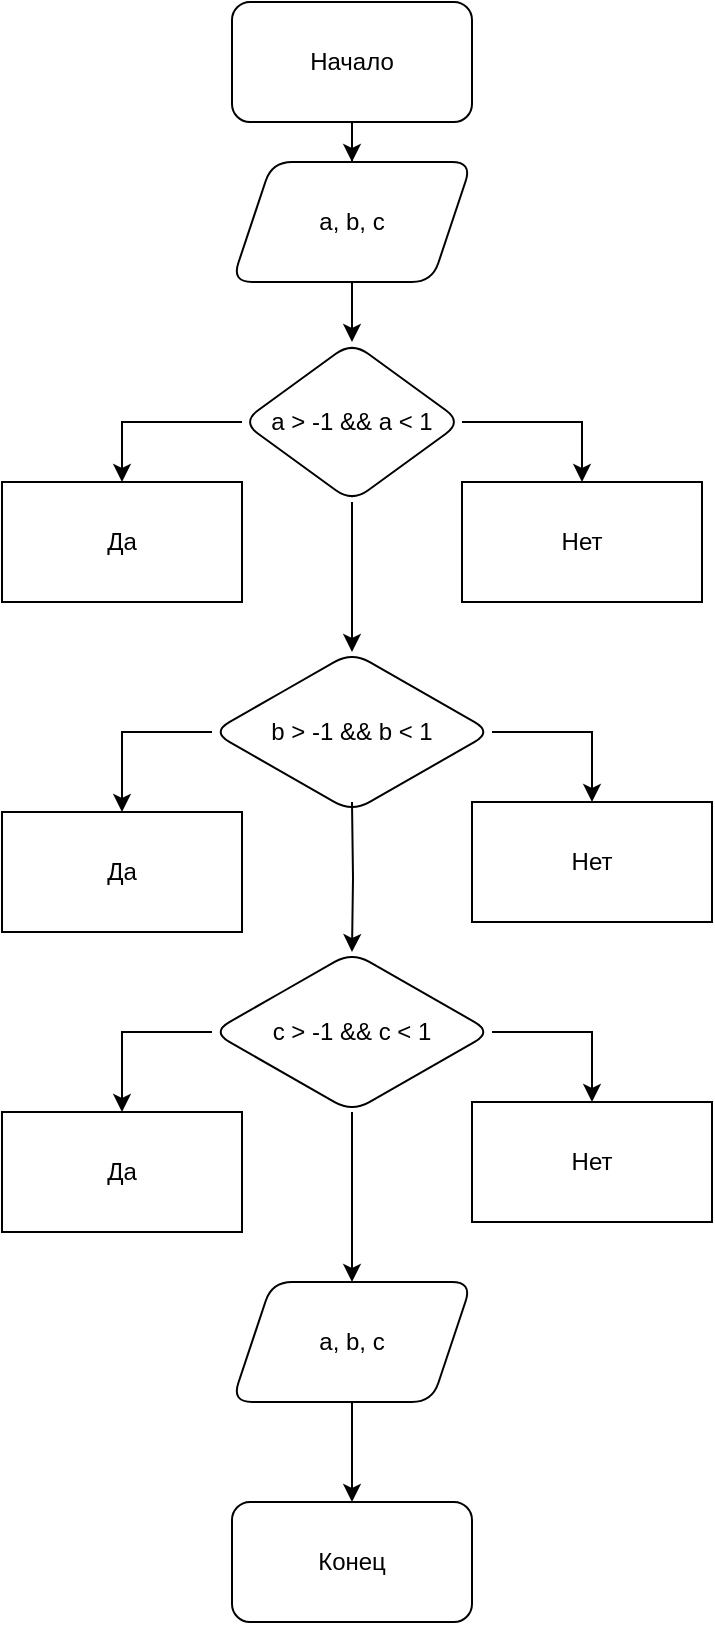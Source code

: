 <mxfile version="28.2.7">
  <diagram name="Страница — 1" id="KgwtYNFD9l3FrgeyyXYj">
    <mxGraphModel dx="1949" dy="889" grid="1" gridSize="10" guides="1" tooltips="1" connect="1" arrows="1" fold="1" page="1" pageScale="1" pageWidth="827" pageHeight="1169" math="0" shadow="0">
      <root>
        <mxCell id="0" />
        <mxCell id="1" parent="0" />
        <mxCell id="6mh1XwxSeYeHlbQQtR5O-3" value="" style="edgeStyle=orthogonalEdgeStyle;rounded=0;orthogonalLoop=1;jettySize=auto;html=1;" edge="1" parent="1" source="6mh1XwxSeYeHlbQQtR5O-1" target="6mh1XwxSeYeHlbQQtR5O-2">
          <mxGeometry relative="1" as="geometry" />
        </mxCell>
        <mxCell id="6mh1XwxSeYeHlbQQtR5O-1" value="Начало" style="rounded=1;whiteSpace=wrap;html=1;" vertex="1" parent="1">
          <mxGeometry x="350" y="260" width="120" height="60" as="geometry" />
        </mxCell>
        <mxCell id="6mh1XwxSeYeHlbQQtR5O-5" value="" style="edgeStyle=orthogonalEdgeStyle;rounded=0;orthogonalLoop=1;jettySize=auto;html=1;" edge="1" parent="1" source="6mh1XwxSeYeHlbQQtR5O-2" target="6mh1XwxSeYeHlbQQtR5O-4">
          <mxGeometry relative="1" as="geometry" />
        </mxCell>
        <mxCell id="6mh1XwxSeYeHlbQQtR5O-2" value="a, b, c" style="shape=parallelogram;perimeter=parallelogramPerimeter;whiteSpace=wrap;html=1;fixedSize=1;rounded=1;" vertex="1" parent="1">
          <mxGeometry x="350" y="340" width="120" height="60" as="geometry" />
        </mxCell>
        <mxCell id="6mh1XwxSeYeHlbQQtR5O-16" style="edgeStyle=orthogonalEdgeStyle;rounded=0;orthogonalLoop=1;jettySize=auto;html=1;exitX=0;exitY=0.5;exitDx=0;exitDy=0;entryX=0.5;entryY=0;entryDx=0;entryDy=0;" edge="1" parent="1" source="6mh1XwxSeYeHlbQQtR5O-4" target="6mh1XwxSeYeHlbQQtR5O-14">
          <mxGeometry relative="1" as="geometry" />
        </mxCell>
        <mxCell id="6mh1XwxSeYeHlbQQtR5O-17" style="edgeStyle=orthogonalEdgeStyle;rounded=0;orthogonalLoop=1;jettySize=auto;html=1;exitX=1;exitY=0.5;exitDx=0;exitDy=0;" edge="1" parent="1" source="6mh1XwxSeYeHlbQQtR5O-4" target="6mh1XwxSeYeHlbQQtR5O-13">
          <mxGeometry relative="1" as="geometry" />
        </mxCell>
        <mxCell id="6mh1XwxSeYeHlbQQtR5O-20" value="" style="edgeStyle=orthogonalEdgeStyle;rounded=0;orthogonalLoop=1;jettySize=auto;html=1;" edge="1" parent="1" source="6mh1XwxSeYeHlbQQtR5O-4" target="6mh1XwxSeYeHlbQQtR5O-19">
          <mxGeometry relative="1" as="geometry" />
        </mxCell>
        <mxCell id="6mh1XwxSeYeHlbQQtR5O-4" value="a &gt; -1 &amp;&amp; a &lt; 1" style="rhombus;whiteSpace=wrap;html=1;rounded=1;" vertex="1" parent="1">
          <mxGeometry x="355" y="430" width="110" height="80" as="geometry" />
        </mxCell>
        <mxCell id="6mh1XwxSeYeHlbQQtR5O-13" value="Нет" style="rounded=0;whiteSpace=wrap;html=1;" vertex="1" parent="1">
          <mxGeometry x="465" y="500" width="120" height="60" as="geometry" />
        </mxCell>
        <mxCell id="6mh1XwxSeYeHlbQQtR5O-14" value="Да" style="rounded=0;whiteSpace=wrap;html=1;" vertex="1" parent="1">
          <mxGeometry x="235" y="500" width="120" height="60" as="geometry" />
        </mxCell>
        <mxCell id="6mh1XwxSeYeHlbQQtR5O-23" style="edgeStyle=orthogonalEdgeStyle;rounded=0;orthogonalLoop=1;jettySize=auto;html=1;exitX=0;exitY=0.5;exitDx=0;exitDy=0;entryX=0.5;entryY=0;entryDx=0;entryDy=0;" edge="1" parent="1" source="6mh1XwxSeYeHlbQQtR5O-19" target="6mh1XwxSeYeHlbQQtR5O-22">
          <mxGeometry relative="1" as="geometry" />
        </mxCell>
        <mxCell id="6mh1XwxSeYeHlbQQtR5O-24" style="edgeStyle=orthogonalEdgeStyle;rounded=0;orthogonalLoop=1;jettySize=auto;html=1;exitX=1;exitY=0.5;exitDx=0;exitDy=0;" edge="1" parent="1" source="6mh1XwxSeYeHlbQQtR5O-19" target="6mh1XwxSeYeHlbQQtR5O-21">
          <mxGeometry relative="1" as="geometry" />
        </mxCell>
        <mxCell id="6mh1XwxSeYeHlbQQtR5O-19" value="b &amp;gt; -1 &amp;amp;&amp;amp; b &amp;lt; 1" style="rhombus;whiteSpace=wrap;html=1;rounded=1;" vertex="1" parent="1">
          <mxGeometry x="340" y="585" width="140" height="80" as="geometry" />
        </mxCell>
        <mxCell id="6mh1XwxSeYeHlbQQtR5O-21" value="Нет" style="rounded=0;whiteSpace=wrap;html=1;" vertex="1" parent="1">
          <mxGeometry x="470" y="660" width="120" height="60" as="geometry" />
        </mxCell>
        <mxCell id="6mh1XwxSeYeHlbQQtR5O-22" value="Да" style="rounded=0;whiteSpace=wrap;html=1;" vertex="1" parent="1">
          <mxGeometry x="235" y="665" width="120" height="60" as="geometry" />
        </mxCell>
        <mxCell id="6mh1XwxSeYeHlbQQtR5O-28" value="" style="edgeStyle=orthogonalEdgeStyle;rounded=0;orthogonalLoop=1;jettySize=auto;html=1;" edge="1" parent="1" target="6mh1XwxSeYeHlbQQtR5O-31">
          <mxGeometry relative="1" as="geometry">
            <mxPoint x="410" y="660" as="sourcePoint" />
          </mxGeometry>
        </mxCell>
        <mxCell id="6mh1XwxSeYeHlbQQtR5O-29" style="edgeStyle=orthogonalEdgeStyle;rounded=0;orthogonalLoop=1;jettySize=auto;html=1;exitX=0;exitY=0.5;exitDx=0;exitDy=0;entryX=0.5;entryY=0;entryDx=0;entryDy=0;" edge="1" parent="1" source="6mh1XwxSeYeHlbQQtR5O-31" target="6mh1XwxSeYeHlbQQtR5O-33">
          <mxGeometry relative="1" as="geometry" />
        </mxCell>
        <mxCell id="6mh1XwxSeYeHlbQQtR5O-30" style="edgeStyle=orthogonalEdgeStyle;rounded=0;orthogonalLoop=1;jettySize=auto;html=1;exitX=1;exitY=0.5;exitDx=0;exitDy=0;" edge="1" parent="1" source="6mh1XwxSeYeHlbQQtR5O-31" target="6mh1XwxSeYeHlbQQtR5O-32">
          <mxGeometry relative="1" as="geometry" />
        </mxCell>
        <mxCell id="6mh1XwxSeYeHlbQQtR5O-35" value="" style="edgeStyle=orthogonalEdgeStyle;rounded=0;orthogonalLoop=1;jettySize=auto;html=1;" edge="1" parent="1" source="6mh1XwxSeYeHlbQQtR5O-31" target="6mh1XwxSeYeHlbQQtR5O-34">
          <mxGeometry relative="1" as="geometry" />
        </mxCell>
        <mxCell id="6mh1XwxSeYeHlbQQtR5O-31" value="c &gt; -1 &amp;&amp; c &lt; 1" style="rhombus;whiteSpace=wrap;html=1;rounded=1;" vertex="1" parent="1">
          <mxGeometry x="340" y="735" width="140" height="80" as="geometry" />
        </mxCell>
        <mxCell id="6mh1XwxSeYeHlbQQtR5O-32" value="Нет" style="rounded=0;whiteSpace=wrap;html=1;" vertex="1" parent="1">
          <mxGeometry x="470" y="810" width="120" height="60" as="geometry" />
        </mxCell>
        <mxCell id="6mh1XwxSeYeHlbQQtR5O-33" value="Да" style="rounded=0;whiteSpace=wrap;html=1;" vertex="1" parent="1">
          <mxGeometry x="235" y="815" width="120" height="60" as="geometry" />
        </mxCell>
        <mxCell id="6mh1XwxSeYeHlbQQtR5O-37" value="" style="edgeStyle=orthogonalEdgeStyle;rounded=0;orthogonalLoop=1;jettySize=auto;html=1;" edge="1" parent="1" source="6mh1XwxSeYeHlbQQtR5O-34" target="6mh1XwxSeYeHlbQQtR5O-36">
          <mxGeometry relative="1" as="geometry" />
        </mxCell>
        <mxCell id="6mh1XwxSeYeHlbQQtR5O-34" value="a, b, c" style="shape=parallelogram;perimeter=parallelogramPerimeter;whiteSpace=wrap;html=1;fixedSize=1;rounded=1;" vertex="1" parent="1">
          <mxGeometry x="350" y="900" width="120" height="60" as="geometry" />
        </mxCell>
        <mxCell id="6mh1XwxSeYeHlbQQtR5O-36" value="Конец" style="whiteSpace=wrap;html=1;rounded=1;" vertex="1" parent="1">
          <mxGeometry x="350" y="1010" width="120" height="60" as="geometry" />
        </mxCell>
      </root>
    </mxGraphModel>
  </diagram>
</mxfile>
